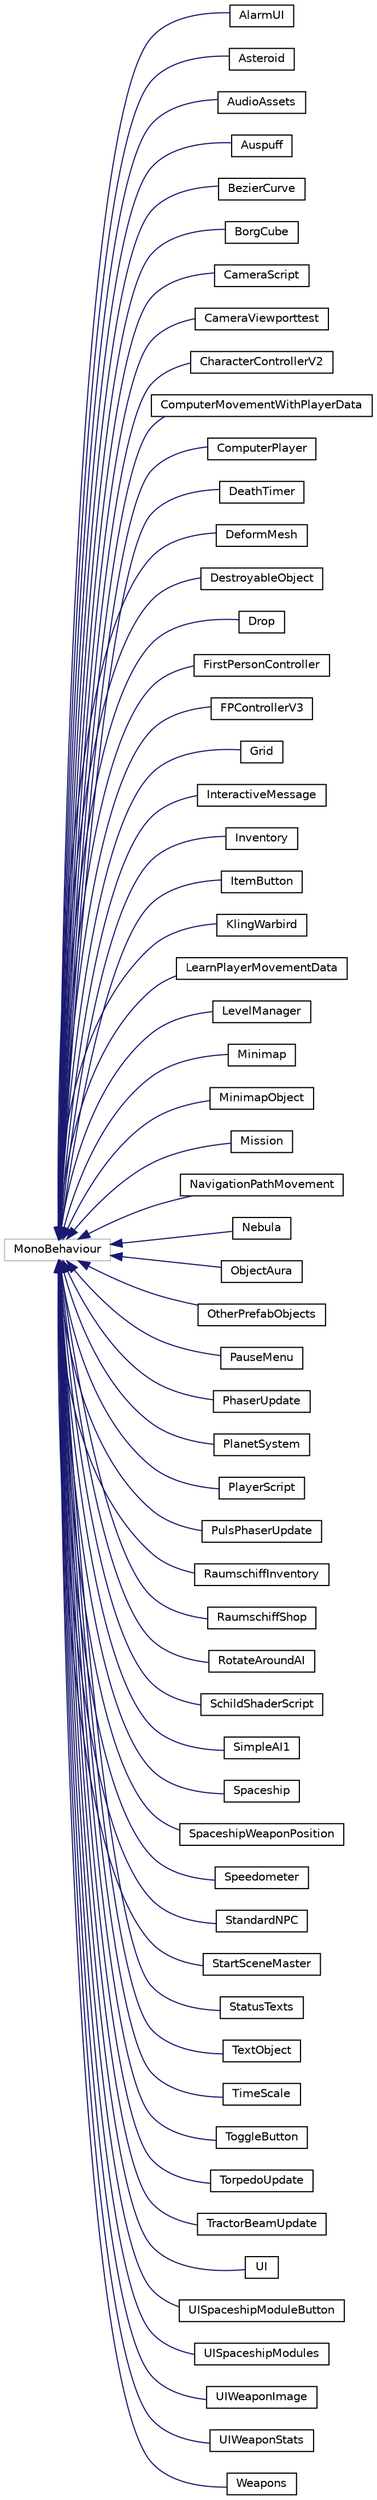 digraph "Graphical Class Hierarchy"
{
  edge [fontname="Helvetica",fontsize="10",labelfontname="Helvetica",labelfontsize="10"];
  node [fontname="Helvetica",fontsize="10",shape=record];
  rankdir="LR";
  Node32 [label="MonoBehaviour",height=0.2,width=0.4,color="grey75", fillcolor="white", style="filled"];
  Node32 -> Node0 [dir="back",color="midnightblue",fontsize="10",style="solid",fontname="Helvetica"];
  Node0 [label="AlarmUI",height=0.2,width=0.4,color="black", fillcolor="white", style="filled",URL="$class_alarm_u_i.html"];
  Node32 -> Node34 [dir="back",color="midnightblue",fontsize="10",style="solid",fontname="Helvetica"];
  Node34 [label="Asteroid",height=0.2,width=0.4,color="black", fillcolor="white", style="filled",URL="$class_asteroid.html"];
  Node32 -> Node35 [dir="back",color="midnightblue",fontsize="10",style="solid",fontname="Helvetica"];
  Node35 [label="AudioAssets",height=0.2,width=0.4,color="black", fillcolor="white", style="filled",URL="$class_audio_assets.html"];
  Node32 -> Node36 [dir="back",color="midnightblue",fontsize="10",style="solid",fontname="Helvetica"];
  Node36 [label="Auspuff",height=0.2,width=0.4,color="black", fillcolor="white", style="filled",URL="$class_auspuff.html"];
  Node32 -> Node37 [dir="back",color="midnightblue",fontsize="10",style="solid",fontname="Helvetica"];
  Node37 [label="BezierCurve",height=0.2,width=0.4,color="black", fillcolor="white", style="filled",URL="$class_bezier_curve.html"];
  Node32 -> Node38 [dir="back",color="midnightblue",fontsize="10",style="solid",fontname="Helvetica"];
  Node38 [label="BorgCube",height=0.2,width=0.4,color="black", fillcolor="white", style="filled",URL="$class_borg_cube.html"];
  Node32 -> Node39 [dir="back",color="midnightblue",fontsize="10",style="solid",fontname="Helvetica"];
  Node39 [label="CameraScript",height=0.2,width=0.4,color="black", fillcolor="white", style="filled",URL="$class_camera_script.html"];
  Node32 -> Node40 [dir="back",color="midnightblue",fontsize="10",style="solid",fontname="Helvetica"];
  Node40 [label="CameraViewporttest",height=0.2,width=0.4,color="black", fillcolor="white", style="filled",URL="$class_camera_viewporttest.html"];
  Node32 -> Node41 [dir="back",color="midnightblue",fontsize="10",style="solid",fontname="Helvetica"];
  Node41 [label="CharacterControllerV2",height=0.2,width=0.4,color="black", fillcolor="white", style="filled",URL="$class_character_controller_v2.html"];
  Node32 -> Node42 [dir="back",color="midnightblue",fontsize="10",style="solid",fontname="Helvetica"];
  Node42 [label="ComputerMovementWithPlayerData",height=0.2,width=0.4,color="black", fillcolor="white", style="filled",URL="$class_computer_movement_with_player_data.html"];
  Node32 -> Node43 [dir="back",color="midnightblue",fontsize="10",style="solid",fontname="Helvetica"];
  Node43 [label="ComputerPlayer",height=0.2,width=0.4,color="black", fillcolor="white", style="filled",URL="$class_computer_player.html"];
  Node32 -> Node44 [dir="back",color="midnightblue",fontsize="10",style="solid",fontname="Helvetica"];
  Node44 [label="DeathTimer",height=0.2,width=0.4,color="black", fillcolor="white", style="filled",URL="$class_death_timer.html"];
  Node32 -> Node45 [dir="back",color="midnightblue",fontsize="10",style="solid",fontname="Helvetica"];
  Node45 [label="DeformMesh",height=0.2,width=0.4,color="black", fillcolor="white", style="filled",URL="$class_deform_mesh.html"];
  Node32 -> Node46 [dir="back",color="midnightblue",fontsize="10",style="solid",fontname="Helvetica"];
  Node46 [label="DestroyableObject",height=0.2,width=0.4,color="black", fillcolor="white", style="filled",URL="$class_destroyable_object.html"];
  Node32 -> Node47 [dir="back",color="midnightblue",fontsize="10",style="solid",fontname="Helvetica"];
  Node47 [label="Drop",height=0.2,width=0.4,color="black", fillcolor="white", style="filled",URL="$class_drop.html"];
  Node32 -> Node48 [dir="back",color="midnightblue",fontsize="10",style="solid",fontname="Helvetica"];
  Node48 [label="FirstPersonController",height=0.2,width=0.4,color="black", fillcolor="white", style="filled",URL="$class_first_person_controller.html"];
  Node32 -> Node49 [dir="back",color="midnightblue",fontsize="10",style="solid",fontname="Helvetica"];
  Node49 [label="FPControllerV3",height=0.2,width=0.4,color="black", fillcolor="white", style="filled",URL="$class_f_p_controller_v3.html"];
  Node32 -> Node50 [dir="back",color="midnightblue",fontsize="10",style="solid",fontname="Helvetica"];
  Node50 [label="Grid",height=0.2,width=0.4,color="black", fillcolor="white", style="filled",URL="$class_grid.html"];
  Node32 -> Node51 [dir="back",color="midnightblue",fontsize="10",style="solid",fontname="Helvetica"];
  Node51 [label="InteractiveMessage",height=0.2,width=0.4,color="black", fillcolor="white", style="filled",URL="$class_interactive_message.html"];
  Node32 -> Node52 [dir="back",color="midnightblue",fontsize="10",style="solid",fontname="Helvetica"];
  Node52 [label="Inventory",height=0.2,width=0.4,color="black", fillcolor="white", style="filled",URL="$class_inventory.html"];
  Node32 -> Node53 [dir="back",color="midnightblue",fontsize="10",style="solid",fontname="Helvetica"];
  Node53 [label="ItemButton",height=0.2,width=0.4,color="black", fillcolor="white", style="filled",URL="$class_item_button.html"];
  Node32 -> Node54 [dir="back",color="midnightblue",fontsize="10",style="solid",fontname="Helvetica"];
  Node54 [label="KlingWarbird",height=0.2,width=0.4,color="black", fillcolor="white", style="filled",URL="$class_kling_warbird.html"];
  Node32 -> Node55 [dir="back",color="midnightblue",fontsize="10",style="solid",fontname="Helvetica"];
  Node55 [label="LearnPlayerMovementData",height=0.2,width=0.4,color="black", fillcolor="white", style="filled",URL="$class_learn_player_movement_data.html"];
  Node32 -> Node56 [dir="back",color="midnightblue",fontsize="10",style="solid",fontname="Helvetica"];
  Node56 [label="LevelManager",height=0.2,width=0.4,color="black", fillcolor="white", style="filled",URL="$class_level_manager.html"];
  Node32 -> Node57 [dir="back",color="midnightblue",fontsize="10",style="solid",fontname="Helvetica"];
  Node57 [label="Minimap",height=0.2,width=0.4,color="black", fillcolor="white", style="filled",URL="$class_minimap.html"];
  Node32 -> Node58 [dir="back",color="midnightblue",fontsize="10",style="solid",fontname="Helvetica"];
  Node58 [label="MinimapObject",height=0.2,width=0.4,color="black", fillcolor="white", style="filled",URL="$class_minimap_object.html"];
  Node32 -> Node59 [dir="back",color="midnightblue",fontsize="10",style="solid",fontname="Helvetica"];
  Node59 [label="Mission",height=0.2,width=0.4,color="black", fillcolor="white", style="filled",URL="$class_mission.html"];
  Node32 -> Node60 [dir="back",color="midnightblue",fontsize="10",style="solid",fontname="Helvetica"];
  Node60 [label="NavigationPathMovement",height=0.2,width=0.4,color="black", fillcolor="white", style="filled",URL="$class_navigation_path_movement.html"];
  Node32 -> Node61 [dir="back",color="midnightblue",fontsize="10",style="solid",fontname="Helvetica"];
  Node61 [label="Nebula",height=0.2,width=0.4,color="black", fillcolor="white", style="filled",URL="$class_nebula.html"];
  Node32 -> Node62 [dir="back",color="midnightblue",fontsize="10",style="solid",fontname="Helvetica"];
  Node62 [label="ObjectAura",height=0.2,width=0.4,color="black", fillcolor="white", style="filled",URL="$class_object_aura.html"];
  Node32 -> Node63 [dir="back",color="midnightblue",fontsize="10",style="solid",fontname="Helvetica"];
  Node63 [label="OtherPrefabObjects",height=0.2,width=0.4,color="black", fillcolor="white", style="filled",URL="$class_other_prefab_objects.html"];
  Node32 -> Node64 [dir="back",color="midnightblue",fontsize="10",style="solid",fontname="Helvetica"];
  Node64 [label="PauseMenu",height=0.2,width=0.4,color="black", fillcolor="white", style="filled",URL="$class_pause_menu.html"];
  Node32 -> Node65 [dir="back",color="midnightblue",fontsize="10",style="solid",fontname="Helvetica"];
  Node65 [label="PhaserUpdate",height=0.2,width=0.4,color="black", fillcolor="white", style="filled",URL="$class_phaser_update.html"];
  Node32 -> Node66 [dir="back",color="midnightblue",fontsize="10",style="solid",fontname="Helvetica"];
  Node66 [label="PlanetSystem",height=0.2,width=0.4,color="black", fillcolor="white", style="filled",URL="$class_planet_system.html"];
  Node32 -> Node67 [dir="back",color="midnightblue",fontsize="10",style="solid",fontname="Helvetica"];
  Node67 [label="PlayerScript",height=0.2,width=0.4,color="black", fillcolor="white", style="filled",URL="$class_player_script.html"];
  Node32 -> Node68 [dir="back",color="midnightblue",fontsize="10",style="solid",fontname="Helvetica"];
  Node68 [label="PulsPhaserUpdate",height=0.2,width=0.4,color="black", fillcolor="white", style="filled",URL="$class_puls_phaser_update.html"];
  Node32 -> Node69 [dir="back",color="midnightblue",fontsize="10",style="solid",fontname="Helvetica"];
  Node69 [label="RaumschiffInventory",height=0.2,width=0.4,color="black", fillcolor="white", style="filled",URL="$class_raumschiff_inventory.html"];
  Node32 -> Node70 [dir="back",color="midnightblue",fontsize="10",style="solid",fontname="Helvetica"];
  Node70 [label="RaumschiffShop",height=0.2,width=0.4,color="black", fillcolor="white", style="filled",URL="$class_raumschiff_shop.html"];
  Node32 -> Node71 [dir="back",color="midnightblue",fontsize="10",style="solid",fontname="Helvetica"];
  Node71 [label="RotateAroundAI",height=0.2,width=0.4,color="black", fillcolor="white", style="filled",URL="$class_rotate_around_a_i.html"];
  Node32 -> Node72 [dir="back",color="midnightblue",fontsize="10",style="solid",fontname="Helvetica"];
  Node72 [label="SchildShaderScript",height=0.2,width=0.4,color="black", fillcolor="white", style="filled",URL="$class_schild_shader_script.html"];
  Node32 -> Node73 [dir="back",color="midnightblue",fontsize="10",style="solid",fontname="Helvetica"];
  Node73 [label="SimpleAI1",height=0.2,width=0.4,color="black", fillcolor="white", style="filled",URL="$class_simple_a_i1.html"];
  Node32 -> Node74 [dir="back",color="midnightblue",fontsize="10",style="solid",fontname="Helvetica"];
  Node74 [label="Spaceship",height=0.2,width=0.4,color="black", fillcolor="white", style="filled",URL="$class_spaceship.html"];
  Node32 -> Node75 [dir="back",color="midnightblue",fontsize="10",style="solid",fontname="Helvetica"];
  Node75 [label="SpaceshipWeaponPosition",height=0.2,width=0.4,color="black", fillcolor="white", style="filled",URL="$class_spaceship_weapon_position.html"];
  Node32 -> Node76 [dir="back",color="midnightblue",fontsize="10",style="solid",fontname="Helvetica"];
  Node76 [label="Speedometer",height=0.2,width=0.4,color="black", fillcolor="white", style="filled",URL="$class_speedometer.html"];
  Node32 -> Node77 [dir="back",color="midnightblue",fontsize="10",style="solid",fontname="Helvetica"];
  Node77 [label="StandardNPC",height=0.2,width=0.4,color="black", fillcolor="white", style="filled",URL="$class_standard_n_p_c.html"];
  Node32 -> Node78 [dir="back",color="midnightblue",fontsize="10",style="solid",fontname="Helvetica"];
  Node78 [label="StartSceneMaster",height=0.2,width=0.4,color="black", fillcolor="white", style="filled",URL="$class_start_scene_master.html"];
  Node32 -> Node79 [dir="back",color="midnightblue",fontsize="10",style="solid",fontname="Helvetica"];
  Node79 [label="StatusTexts",height=0.2,width=0.4,color="black", fillcolor="white", style="filled",URL="$class_status_texts.html"];
  Node32 -> Node80 [dir="back",color="midnightblue",fontsize="10",style="solid",fontname="Helvetica"];
  Node80 [label="TextObject",height=0.2,width=0.4,color="black", fillcolor="white", style="filled",URL="$class_text_object.html"];
  Node32 -> Node81 [dir="back",color="midnightblue",fontsize="10",style="solid",fontname="Helvetica"];
  Node81 [label="TimeScale",height=0.2,width=0.4,color="black", fillcolor="white", style="filled",URL="$class_time_scale.html"];
  Node32 -> Node82 [dir="back",color="midnightblue",fontsize="10",style="solid",fontname="Helvetica"];
  Node82 [label="ToggleButton",height=0.2,width=0.4,color="black", fillcolor="white", style="filled",URL="$class_toggle_button.html"];
  Node32 -> Node83 [dir="back",color="midnightblue",fontsize="10",style="solid",fontname="Helvetica"];
  Node83 [label="TorpedoUpdate",height=0.2,width=0.4,color="black", fillcolor="white", style="filled",URL="$class_torpedo_update.html"];
  Node32 -> Node84 [dir="back",color="midnightblue",fontsize="10",style="solid",fontname="Helvetica"];
  Node84 [label="TractorBeamUpdate",height=0.2,width=0.4,color="black", fillcolor="white", style="filled",URL="$class_tractor_beam_update.html"];
  Node32 -> Node85 [dir="back",color="midnightblue",fontsize="10",style="solid",fontname="Helvetica"];
  Node85 [label="UI",height=0.2,width=0.4,color="black", fillcolor="white", style="filled",URL="$class_u_i.html"];
  Node32 -> Node86 [dir="back",color="midnightblue",fontsize="10",style="solid",fontname="Helvetica"];
  Node86 [label="UISpaceshipModuleButton",height=0.2,width=0.4,color="black", fillcolor="white", style="filled",URL="$class_u_i_spaceship_module_button.html"];
  Node32 -> Node87 [dir="back",color="midnightblue",fontsize="10",style="solid",fontname="Helvetica"];
  Node87 [label="UISpaceshipModules",height=0.2,width=0.4,color="black", fillcolor="white", style="filled",URL="$class_u_i_spaceship_modules.html"];
  Node32 -> Node88 [dir="back",color="midnightblue",fontsize="10",style="solid",fontname="Helvetica"];
  Node88 [label="UIWeaponImage",height=0.2,width=0.4,color="black", fillcolor="white", style="filled",URL="$class_u_i_weapon_image.html"];
  Node32 -> Node89 [dir="back",color="midnightblue",fontsize="10",style="solid",fontname="Helvetica"];
  Node89 [label="UIWeaponStats",height=0.2,width=0.4,color="black", fillcolor="white", style="filled",URL="$class_u_i_weapon_stats.html"];
  Node32 -> Node90 [dir="back",color="midnightblue",fontsize="10",style="solid",fontname="Helvetica"];
  Node90 [label="Weapons",height=0.2,width=0.4,color="black", fillcolor="white", style="filled",URL="$class_weapons.html"];
}

